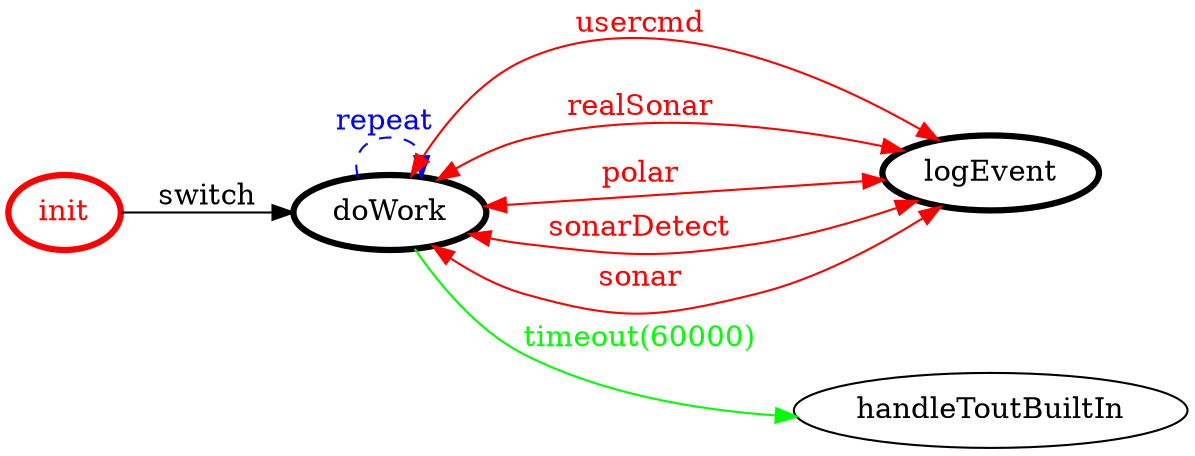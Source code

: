 /*
*
* A GraphViz DOT FSM description 
* Please use a GraphViz visualizer (like http://www.webgraphviz.com)
*  
*/

digraph finite_state_machine {
	rankdir=LR
	size="8,5"
	
	init [ color = red ][ fontcolor = red ][ penwidth = 3 ]
	doWork [ color = black ][ fontcolor = black ][ penwidth = 3 ]
	logEvent [ color = black ][ fontcolor = black ][ penwidth = 3 ]
	
	doWork -> logEvent [ label = "usercmd" ][ color = red ][ fontcolor = red ][ dir = both ]
	doWork -> handleToutBuiltIn [ label = "timeout(60000)" ][ color = green ][ fontcolor = green ]
	doWork -> logEvent [ label = "realSonar" ][ color = red ][ fontcolor = red ][ dir = both ]
	init -> doWork [ label = "switch" ][ color = black ][ fontcolor = black ]
	doWork -> logEvent [ label = "polar" ][ color = red ][ fontcolor = red ][ dir = both ]
	doWork -> logEvent [ label = "sonarDetect" ][ color = red ][ fontcolor = red ][ dir = both ]
	doWork -> doWork [ label = "repeat "][ style = dashed ][ color = blue ][ fontcolor = blue ]
	doWork -> logEvent [ label = "sonar" ][ color = red ][ fontcolor = red ][ dir = both ]
}
